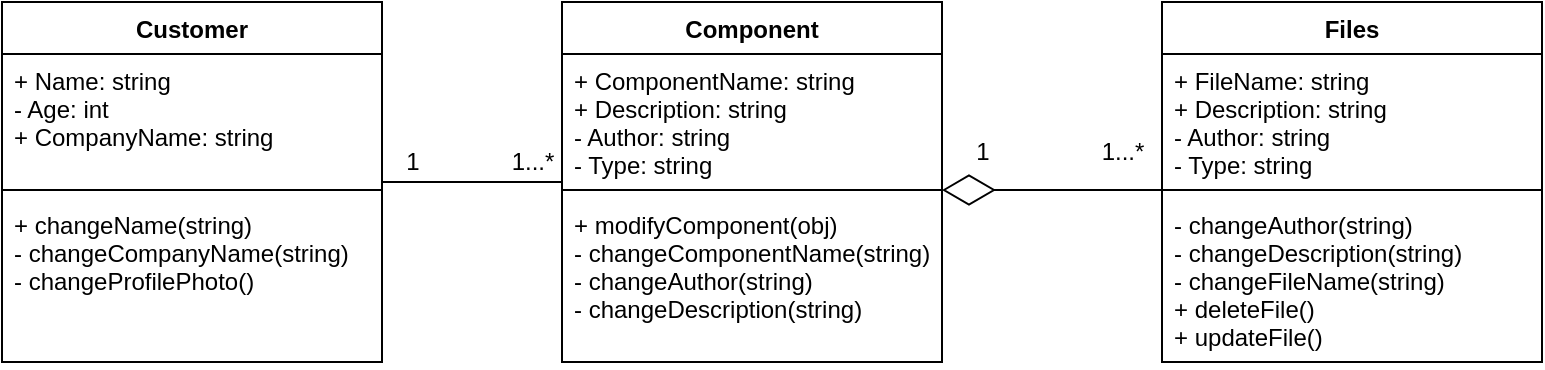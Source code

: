 <mxfile version="20.8.20" type="device"><diagram id="C5RBs43oDa-KdzZeNtuy" name="Page-1"><mxGraphModel dx="1010" dy="604" grid="1" gridSize="10" guides="1" tooltips="1" connect="1" arrows="1" fold="1" page="1" pageScale="1" pageWidth="827" pageHeight="1169" math="0" shadow="0"><root><mxCell id="WIyWlLk6GJQsqaUBKTNV-0"/><mxCell id="WIyWlLk6GJQsqaUBKTNV-1" parent="WIyWlLk6GJQsqaUBKTNV-0"/><mxCell id="T9_WPYscnnU0gs8UFnMP-19" style="rounded=0;orthogonalLoop=1;jettySize=auto;html=1;startArrow=baseDash;startFill=0;endArrow=baseDash;endFill=0;" edge="1" parent="WIyWlLk6GJQsqaUBKTNV-1" source="T9_WPYscnnU0gs8UFnMP-0"><mxGeometry relative="1" as="geometry"><mxPoint x="540" y="210" as="targetPoint"/></mxGeometry></mxCell><mxCell id="T9_WPYscnnU0gs8UFnMP-0" value="Customer" style="swimlane;fontStyle=1;align=center;verticalAlign=top;childLayout=stackLayout;horizontal=1;startSize=26;horizontalStack=0;resizeParent=1;resizeParentMax=0;resizeLast=0;collapsible=1;marginBottom=0;" vertex="1" parent="WIyWlLk6GJQsqaUBKTNV-1"><mxGeometry x="260" y="120" width="190" height="180" as="geometry"/></mxCell><mxCell id="T9_WPYscnnU0gs8UFnMP-1" value="+ Name: string&#xA;- Age: int&#xA;+ CompanyName: string&#xA;" style="text;strokeColor=none;fillColor=none;align=left;verticalAlign=top;spacingLeft=4;spacingRight=4;overflow=hidden;rotatable=0;points=[[0,0.5],[1,0.5]];portConstraint=eastwest;" vertex="1" parent="T9_WPYscnnU0gs8UFnMP-0"><mxGeometry y="26" width="190" height="64" as="geometry"/></mxCell><mxCell id="T9_WPYscnnU0gs8UFnMP-2" value="" style="line;strokeWidth=1;fillColor=none;align=left;verticalAlign=middle;spacingTop=-1;spacingLeft=3;spacingRight=3;rotatable=0;labelPosition=right;points=[];portConstraint=eastwest;strokeColor=inherit;" vertex="1" parent="T9_WPYscnnU0gs8UFnMP-0"><mxGeometry y="90" width="190" height="8" as="geometry"/></mxCell><mxCell id="T9_WPYscnnU0gs8UFnMP-3" value="+ changeName(string)&#xA;- changeCompanyName(string)&#xA;- changeProfilePhoto()&#xA;" style="text;strokeColor=none;fillColor=none;align=left;verticalAlign=top;spacingLeft=4;spacingRight=4;overflow=hidden;rotatable=0;points=[[0,0.5],[1,0.5]];portConstraint=eastwest;" vertex="1" parent="T9_WPYscnnU0gs8UFnMP-0"><mxGeometry y="98" width="190" height="82" as="geometry"/></mxCell><mxCell id="T9_WPYscnnU0gs8UFnMP-5" value="Component" style="swimlane;fontStyle=1;align=center;verticalAlign=top;childLayout=stackLayout;horizontal=1;startSize=26;horizontalStack=0;resizeParent=1;resizeParentMax=0;resizeLast=0;collapsible=1;marginBottom=0;" vertex="1" parent="WIyWlLk6GJQsqaUBKTNV-1"><mxGeometry x="540" y="120" width="190" height="180" as="geometry"/></mxCell><mxCell id="T9_WPYscnnU0gs8UFnMP-6" value="+ ComponentName: string&#xA;+ Description: string&#xA;- Author: string&#xA;- Type: string&#xA;" style="text;strokeColor=none;fillColor=none;align=left;verticalAlign=top;spacingLeft=4;spacingRight=4;overflow=hidden;rotatable=0;points=[[0,0.5],[1,0.5]];portConstraint=eastwest;" vertex="1" parent="T9_WPYscnnU0gs8UFnMP-5"><mxGeometry y="26" width="190" height="64" as="geometry"/></mxCell><mxCell id="T9_WPYscnnU0gs8UFnMP-7" value="" style="line;strokeWidth=1;fillColor=none;align=left;verticalAlign=middle;spacingTop=-1;spacingLeft=3;spacingRight=3;rotatable=0;labelPosition=right;points=[];portConstraint=eastwest;strokeColor=inherit;" vertex="1" parent="T9_WPYscnnU0gs8UFnMP-5"><mxGeometry y="90" width="190" height="8" as="geometry"/></mxCell><mxCell id="T9_WPYscnnU0gs8UFnMP-8" value="+ modifyComponent(obj)&#xA;- changeComponentName(string)&#xA;- changeAuthor(string)&#xA;- changeDescription(string)&#xA;" style="text;strokeColor=none;fillColor=none;align=left;verticalAlign=top;spacingLeft=4;spacingRight=4;overflow=hidden;rotatable=0;points=[[0,0.5],[1,0.5]];portConstraint=eastwest;" vertex="1" parent="T9_WPYscnnU0gs8UFnMP-5"><mxGeometry y="98" width="190" height="82" as="geometry"/></mxCell><mxCell id="T9_WPYscnnU0gs8UFnMP-9" value="Files" style="swimlane;fontStyle=1;align=center;verticalAlign=top;childLayout=stackLayout;horizontal=1;startSize=26;horizontalStack=0;resizeParent=1;resizeParentMax=0;resizeLast=0;collapsible=1;marginBottom=0;" vertex="1" parent="WIyWlLk6GJQsqaUBKTNV-1"><mxGeometry x="840" y="120" width="190" height="180" as="geometry"/></mxCell><mxCell id="T9_WPYscnnU0gs8UFnMP-10" value="+ FileName: string&#xA;+ Description: string&#xA;- Author: string&#xA;- Type: string&#xA;" style="text;strokeColor=none;fillColor=none;align=left;verticalAlign=top;spacingLeft=4;spacingRight=4;overflow=hidden;rotatable=0;points=[[0,0.5],[1,0.5]];portConstraint=eastwest;" vertex="1" parent="T9_WPYscnnU0gs8UFnMP-9"><mxGeometry y="26" width="190" height="64" as="geometry"/></mxCell><mxCell id="T9_WPYscnnU0gs8UFnMP-11" value="" style="line;strokeWidth=1;fillColor=none;align=left;verticalAlign=middle;spacingTop=-1;spacingLeft=3;spacingRight=3;rotatable=0;labelPosition=right;points=[];portConstraint=eastwest;strokeColor=inherit;" vertex="1" parent="T9_WPYscnnU0gs8UFnMP-9"><mxGeometry y="90" width="190" height="8" as="geometry"/></mxCell><mxCell id="T9_WPYscnnU0gs8UFnMP-12" value="- changeAuthor(string)&#xA;- changeDescription(string)&#xA;- changeFileName(string)&#xA;+ deleteFile()&#xA;+ updateFile()&#xA;&#xA;" style="text;strokeColor=none;fillColor=none;align=left;verticalAlign=top;spacingLeft=4;spacingRight=4;overflow=hidden;rotatable=0;points=[[0,0.5],[1,0.5]];portConstraint=eastwest;" vertex="1" parent="T9_WPYscnnU0gs8UFnMP-9"><mxGeometry y="98" width="190" height="82" as="geometry"/></mxCell><mxCell id="T9_WPYscnnU0gs8UFnMP-15" value="" style="endArrow=diamondThin;endFill=0;endSize=24;html=1;rounded=0;" edge="1" parent="WIyWlLk6GJQsqaUBKTNV-1" target="T9_WPYscnnU0gs8UFnMP-7"><mxGeometry width="160" relative="1" as="geometry"><mxPoint x="840" y="214" as="sourcePoint"/><mxPoint x="750" y="213" as="targetPoint"/></mxGeometry></mxCell><mxCell id="T9_WPYscnnU0gs8UFnMP-16" value="1" style="text;html=1;align=center;verticalAlign=middle;resizable=0;points=[];autosize=1;strokeColor=none;fillColor=none;" vertex="1" parent="WIyWlLk6GJQsqaUBKTNV-1"><mxGeometry x="735" y="180" width="30" height="30" as="geometry"/></mxCell><mxCell id="T9_WPYscnnU0gs8UFnMP-17" value="1...*" style="text;html=1;align=center;verticalAlign=middle;resizable=0;points=[];autosize=1;strokeColor=none;fillColor=none;" vertex="1" parent="WIyWlLk6GJQsqaUBKTNV-1"><mxGeometry x="800" y="180" width="40" height="30" as="geometry"/></mxCell><mxCell id="T9_WPYscnnU0gs8UFnMP-20" value="1" style="text;html=1;align=center;verticalAlign=middle;resizable=0;points=[];autosize=1;strokeColor=none;fillColor=none;" vertex="1" parent="WIyWlLk6GJQsqaUBKTNV-1"><mxGeometry x="450" y="185" width="30" height="30" as="geometry"/></mxCell><mxCell id="T9_WPYscnnU0gs8UFnMP-21" value="1...*" style="text;html=1;align=center;verticalAlign=middle;resizable=0;points=[];autosize=1;strokeColor=none;fillColor=none;" vertex="1" parent="WIyWlLk6GJQsqaUBKTNV-1"><mxGeometry x="505" y="185" width="40" height="30" as="geometry"/></mxCell></root></mxGraphModel></diagram></mxfile>